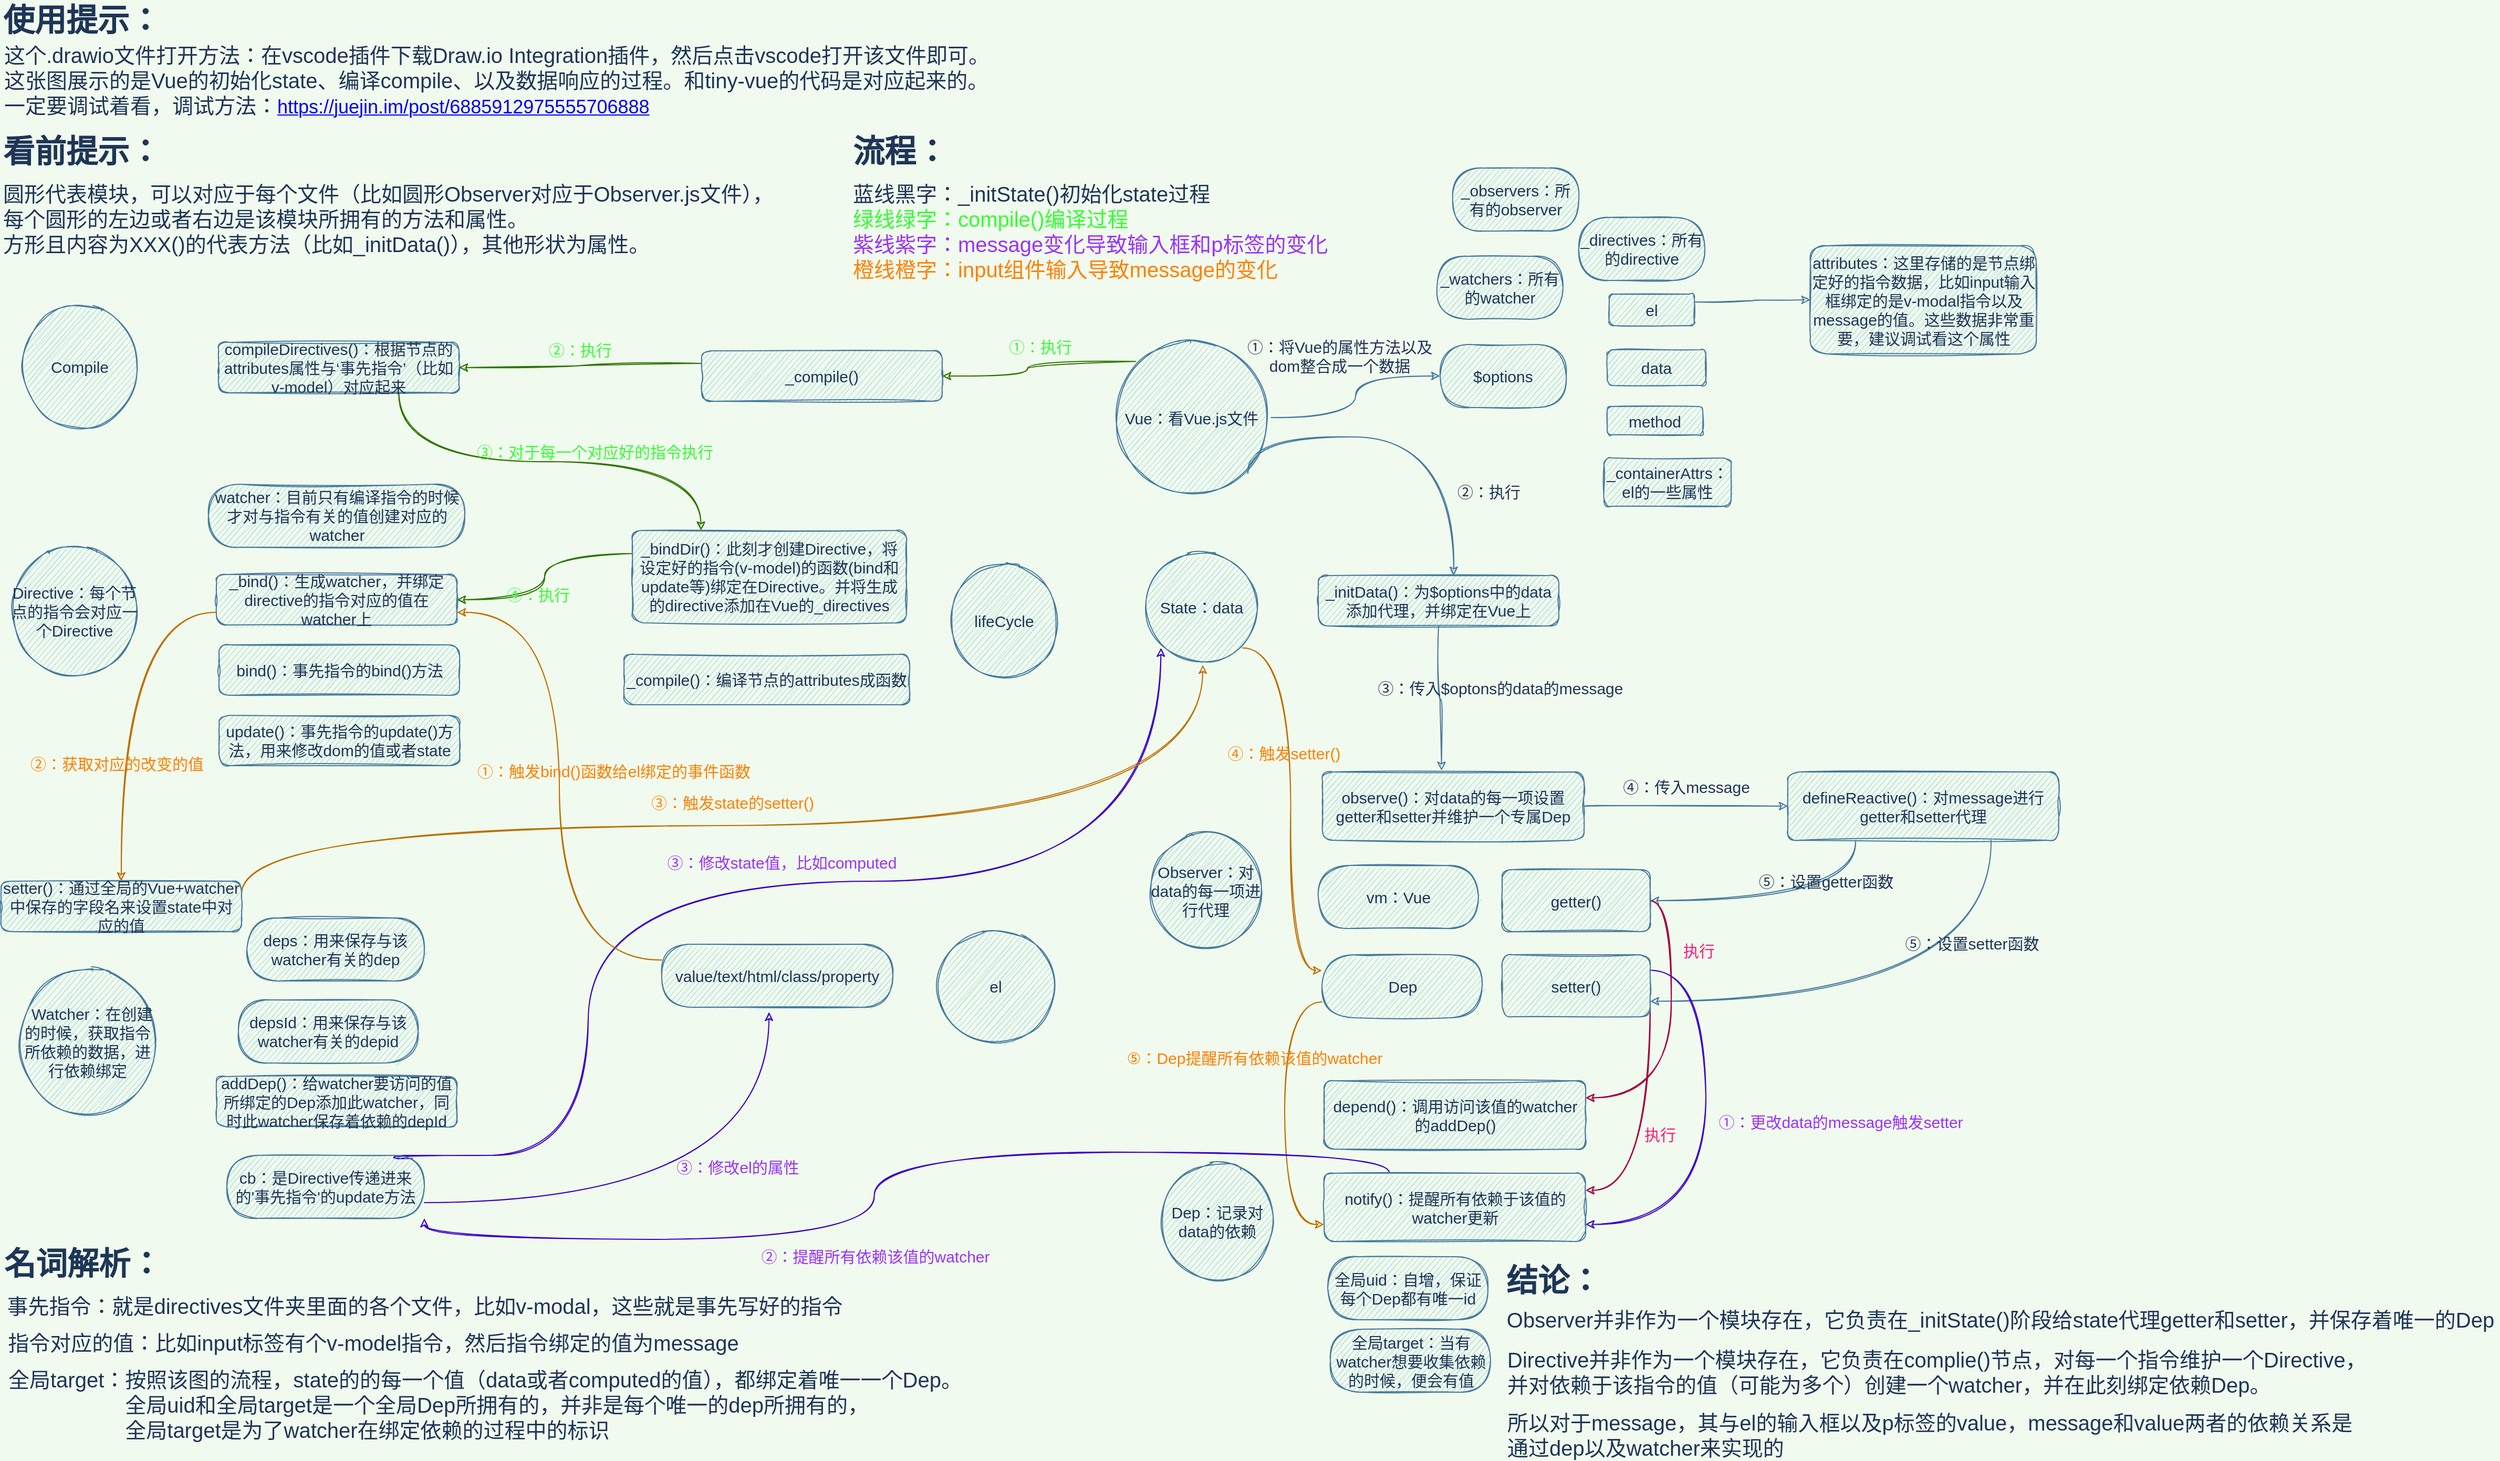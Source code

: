 <mxfile version="13.6.5">
    <diagram id="7i7d4FgGSrM9iM437uWD" name="第 1 页">
        <mxGraphModel dx="3207" dy="1425" grid="0" gridSize="10" guides="1" tooltips="1" connect="1" arrows="1" fold="1" page="0" pageScale="1" pageWidth="1654" pageHeight="2336" background="#F1FAEE" math="0" shadow="0">
            <root>
                <mxCell id="0"/>
                <mxCell id="1" parent="0"/>
                <mxCell id="60" style="edgeStyle=orthogonalEdgeStyle;orthogonalLoop=1;jettySize=auto;html=1;exitX=0.5;exitY=1;exitDx=0;exitDy=0;strokeColor=#457B9D;fillColor=#A8DADC;fontSize=15;fontColor=#1D3557;entryX=0.455;entryY=-0.021;entryDx=0;entryDy=0;entryPerimeter=0;labelBackgroundColor=#F1FAEE;curved=1;sketch=1;" parent="1" source="40" target="51" edge="1">
                    <mxGeometry relative="1" as="geometry"/>
                </mxCell>
                <mxCell id="40" value="_initData()：为$options中的data添加代理，并绑定在Vue上" style="shape=step;perimeter=stepPerimeter;whiteSpace=wrap;html=1;fixedSize=1;strokeColor=#457B9D;fillColor=#A8DADC;fontSize=15;fontColor=#1D3557;size=-3.8;sketch=1;rounded=1;" parent="1" vertex="1">
                    <mxGeometry x="284" y="181" width="229" height="48" as="geometry"/>
                </mxCell>
                <mxCell id="142" style="edgeStyle=orthogonalEdgeStyle;orthogonalLoop=1;jettySize=auto;html=1;exitX=1;exitY=1;exitDx=0;exitDy=0;entryX=0;entryY=0.25;entryDx=0;entryDy=0;strokeColor=#BD7000;fillColor=#f0a30a;fontColor=#1D3557;labelBackgroundColor=#F1FAEE;curved=1;sketch=1;" parent="1" source="42" target="68" edge="1">
                    <mxGeometry relative="1" as="geometry"/>
                </mxCell>
                <mxCell id="42" value="State：data" style="ellipse;whiteSpace=wrap;html=1;aspect=fixed;strokeColor=#457B9D;fillColor=#A8DADC;fontSize=15;fontColor=#1D3557;sketch=1;rounded=1;" parent="1" vertex="1">
                    <mxGeometry x="118" y="156" width="110" height="110" as="geometry"/>
                </mxCell>
                <mxCell id="54" style="edgeStyle=orthogonalEdgeStyle;orthogonalLoop=1;jettySize=auto;html=1;exitX=1;exitY=0.5;exitDx=0;exitDy=0;strokeColor=#457B9D;fillColor=#A8DADC;fontSize=15;fontColor=#1D3557;labelBackgroundColor=#F1FAEE;curved=1;sketch=1;" parent="1" source="43" target="45" edge="1">
                    <mxGeometry relative="1" as="geometry"/>
                </mxCell>
                <mxCell id="58" style="edgeStyle=orthogonalEdgeStyle;orthogonalLoop=1;jettySize=auto;html=1;exitX=1;exitY=1;exitDx=0;exitDy=0;strokeColor=#457B9D;fillColor=#A8DADC;fontSize=15;fontColor=#1D3557;labelBackgroundColor=#F1FAEE;curved=1;sketch=1;" parent="1" source="43" target="40" edge="1">
                    <mxGeometry relative="1" as="geometry">
                        <Array as="points">
                            <mxPoint x="413" y="49"/>
                        </Array>
                    </mxGeometry>
                </mxCell>
                <mxCell id="92" style="edgeStyle=orthogonalEdgeStyle;orthogonalLoop=1;jettySize=auto;html=1;exitX=0;exitY=0;exitDx=0;exitDy=0;entryX=1;entryY=0.5;entryDx=0;entryDy=0;strokeColor=#2D7600;fillColor=#60a917;fontColor=#1D3557;labelBackgroundColor=#F1FAEE;curved=1;sketch=1;" parent="1" source="43" target="88" edge="1">
                    <mxGeometry relative="1" as="geometry"/>
                </mxCell>
                <mxCell id="43" value="Vue：看Vue.js文件" style="ellipse;whiteSpace=wrap;html=1;aspect=fixed;strokeColor=#457B9D;fillColor=#A8DADC;fontSize=15;fontColor=#1D3557;sketch=1;rounded=1;" parent="1" vertex="1">
                    <mxGeometry x="88" y="-45" width="151" height="151" as="geometry"/>
                </mxCell>
                <mxCell id="45" value="&lt;span&gt;$options&lt;/span&gt;" style="whiteSpace=wrap;html=1;strokeColor=#457B9D;fillColor=#A8DADC;fontSize=15;fontColor=#1D3557;arcSize=50;sketch=1;rounded=1;" parent="1" vertex="1">
                    <mxGeometry x="400" y="-39" width="120" height="60" as="geometry"/>
                </mxCell>
                <mxCell id="79" style="edgeStyle=orthogonalEdgeStyle;orthogonalLoop=1;jettySize=auto;html=1;exitX=1;exitY=0.25;exitDx=0;exitDy=0;entryX=0;entryY=0.5;entryDx=0;entryDy=0;strokeColor=#457B9D;fillColor=#A8DADC;fontColor=#1D3557;labelBackgroundColor=#F1FAEE;curved=1;sketch=1;" parent="1" source="46" target="73" edge="1">
                    <mxGeometry relative="1" as="geometry">
                        <mxPoint x="746" y="-83" as="targetPoint"/>
                    </mxGeometry>
                </mxCell>
                <mxCell id="46" value="el" style="whiteSpace=wrap;html=1;strokeColor=#457B9D;fillColor=#A8DADC;fontSize=15;fontColor=#1D3557;sketch=1;rounded=1;" parent="1" vertex="1">
                    <mxGeometry x="561" y="-87" width="81" height="30" as="geometry"/>
                </mxCell>
                <mxCell id="47" value="method" style="whiteSpace=wrap;html=1;strokeColor=#457B9D;fillColor=#A8DADC;fontSize=15;fontColor=#1D3557;sketch=1;rounded=1;" parent="1" vertex="1">
                    <mxGeometry x="559" y="20" width="91" height="27" as="geometry"/>
                </mxCell>
                <mxCell id="48" value="data" style="whiteSpace=wrap;html=1;strokeColor=#457B9D;fillColor=#A8DADC;fontSize=15;fontColor=#1D3557;sketch=1;rounded=1;" parent="1" vertex="1">
                    <mxGeometry x="559" y="-34" width="94" height="34" as="geometry"/>
                </mxCell>
                <mxCell id="49" value="_containerAttrs：el的一些属性" style="whiteSpace=wrap;html=1;strokeColor=#457B9D;fillColor=#A8DADC;fontSize=15;fontColor=#1D3557;sketch=1;rounded=1;" parent="1" vertex="1">
                    <mxGeometry x="556" y="69" width="121" height="46" as="geometry"/>
                </mxCell>
                <mxCell id="50" value="Observer：对data的每一项进行代理" style="ellipse;whiteSpace=wrap;html=1;aspect=fixed;strokeColor=#457B9D;fillColor=#A8DADC;fontSize=15;fontColor=#1D3557;sketch=1;rounded=1;" parent="1" vertex="1">
                    <mxGeometry x="122" y="426" width="110" height="110" as="geometry"/>
                </mxCell>
                <mxCell id="65" style="edgeStyle=orthogonalEdgeStyle;orthogonalLoop=1;jettySize=auto;html=1;exitX=1;exitY=0.5;exitDx=0;exitDy=0;entryX=0;entryY=0.5;entryDx=0;entryDy=0;strokeColor=#457B9D;fillColor=#A8DADC;fontSize=15;fontColor=#1D3557;labelBackgroundColor=#F1FAEE;curved=1;sketch=1;" parent="1" source="51" target="64" edge="1">
                    <mxGeometry relative="1" as="geometry"/>
                </mxCell>
                <mxCell id="51" value="observe()：对data的每一项设置getter和setter并维护一个专属Dep" style="shape=step;perimeter=stepPerimeter;whiteSpace=wrap;html=1;fixedSize=1;strokeColor=#457B9D;fillColor=#A8DADC;fontSize=15;fontColor=#1D3557;size=-3.8;sketch=1;rounded=1;" parent="1" vertex="1">
                    <mxGeometry x="288" y="368" width="249" height="65" as="geometry"/>
                </mxCell>
                <mxCell id="52" value="Dep：记录对data的依赖" style="ellipse;whiteSpace=wrap;html=1;aspect=fixed;strokeColor=#457B9D;fillColor=#A8DADC;fontSize=15;fontColor=#1D3557;sketch=1;rounded=1;" parent="1" vertex="1">
                    <mxGeometry x="133" y="741" width="110" height="110" as="geometry"/>
                </mxCell>
                <mxCell id="53" value="&lt;span&gt;全局uid：自增，保证每个Dep都有唯一id&lt;br&gt;&lt;/span&gt;" style="whiteSpace=wrap;html=1;strokeColor=#457B9D;fillColor=#A8DADC;fontSize=15;fontColor=#1D3557;arcSize=50;sketch=1;rounded=1;" parent="1" vertex="1">
                    <mxGeometry x="293" y="829.5" width="152.5" height="60" as="geometry"/>
                </mxCell>
                <mxCell id="56" value="①：将Vue的属性方法以及&lt;br&gt;dom整合成一个数据" style="text;html=1;align=center;verticalAlign=middle;resizable=0;points=[];autosize=1;fontSize=15;fontColor=#1D3557;arcSize=50;sketch=1;rounded=1;" parent="1" vertex="1">
                    <mxGeometry x="211" y="-48" width="186" height="39" as="geometry"/>
                </mxCell>
                <mxCell id="59" value="②：执行" style="text;html=1;align=center;verticalAlign=middle;resizable=0;points=[];autosize=1;fontSize=15;fontColor=#1D3557;arcSize=50;sketch=1;rounded=1;" parent="1" vertex="1">
                    <mxGeometry x="411" y="90" width="70" height="22" as="geometry"/>
                </mxCell>
                <mxCell id="61" value="③：传入$optons的data的message" style="text;html=1;align=center;verticalAlign=middle;resizable=0;points=[];autosize=1;fontSize=15;fontColor=#1D3557;sketch=1;rounded=1;" parent="1" vertex="1">
                    <mxGeometry x="335" y="277" width="244" height="22" as="geometry"/>
                </mxCell>
                <mxCell id="62" value="&lt;span&gt;全局target：当有watcher想要收集依赖的时候，便会有值&lt;br&gt;&lt;/span&gt;" style="whiteSpace=wrap;html=1;strokeColor=#457B9D;fillColor=#A8DADC;fontSize=15;fontColor=#1D3557;arcSize=50;sketch=1;rounded=1;" parent="1" vertex="1">
                    <mxGeometry x="295.5" y="898.5" width="152.5" height="60" as="geometry"/>
                </mxCell>
                <mxCell id="183" style="edgeStyle=orthogonalEdgeStyle;orthogonalLoop=1;jettySize=auto;html=1;exitX=0.25;exitY=1;exitDx=0;exitDy=0;entryX=1;entryY=0.5;entryDx=0;entryDy=0;strokeColor=#457B9D;fillColor=#A8DADC;fontColor=#1D3557;labelBackgroundColor=#F1FAEE;curved=1;sketch=1;" parent="1" source="64" target="160" edge="1">
                    <mxGeometry relative="1" as="geometry"/>
                </mxCell>
                <mxCell id="184" style="edgeStyle=orthogonalEdgeStyle;orthogonalLoop=1;jettySize=auto;html=1;exitX=0.75;exitY=1;exitDx=0;exitDy=0;entryX=1;entryY=0.75;entryDx=0;entryDy=0;strokeColor=#457B9D;fillColor=#A8DADC;fontColor=#1D3557;labelBackgroundColor=#F1FAEE;curved=1;sketch=1;" parent="1" source="64" target="161" edge="1">
                    <mxGeometry relative="1" as="geometry"/>
                </mxCell>
                <mxCell id="64" value="defineReactive()：对message进行getter和setter代理" style="shape=step;perimeter=stepPerimeter;whiteSpace=wrap;html=1;fixedSize=1;strokeColor=#457B9D;fillColor=#A8DADC;fontSize=15;fontColor=#1D3557;size=-3.8;sketch=1;rounded=1;" parent="1" vertex="1">
                    <mxGeometry x="731" y="368" width="258" height="65" as="geometry"/>
                </mxCell>
                <mxCell id="66" value="④：传入message" style="text;html=1;align=center;verticalAlign=middle;resizable=0;points=[];autosize=1;fontSize=15;fontColor=#1D3557;sketch=1;rounded=1;" parent="1" vertex="1">
                    <mxGeometry x="568.5" y="371" width="131" height="22" as="geometry"/>
                </mxCell>
                <mxCell id="67" value="&lt;span&gt;vm：Vue&lt;br&gt;&lt;/span&gt;" style="whiteSpace=wrap;html=1;strokeColor=#457B9D;fillColor=#A8DADC;fontSize=15;fontColor=#1D3557;arcSize=50;sketch=1;rounded=1;" parent="1" vertex="1">
                    <mxGeometry x="284" y="457" width="152.5" height="60" as="geometry"/>
                </mxCell>
                <mxCell id="154" style="edgeStyle=orthogonalEdgeStyle;orthogonalLoop=1;jettySize=auto;html=1;exitX=0;exitY=0.75;exitDx=0;exitDy=0;entryX=0;entryY=0.75;entryDx=0;entryDy=0;strokeColor=#BD7000;fillColor=#f0a30a;fontColor=#1D3557;labelBackgroundColor=#F1FAEE;curved=1;sketch=1;" parent="1" source="68" target="70" edge="1">
                    <mxGeometry relative="1" as="geometry">
                        <Array as="points">
                            <mxPoint x="252" y="587"/>
                            <mxPoint x="252" y="799"/>
                        </Array>
                    </mxGeometry>
                </mxCell>
                <mxCell id="68" value="&lt;span&gt;Dep&lt;br&gt;&lt;/span&gt;" style="whiteSpace=wrap;html=1;strokeColor=#457B9D;fillColor=#A8DADC;fontSize=15;fontColor=#1D3557;arcSize=50;sketch=1;rounded=1;" parent="1" vertex="1">
                    <mxGeometry x="287.5" y="542" width="152.5" height="60" as="geometry"/>
                </mxCell>
                <mxCell id="69" value="depend()：调用访问该值的watcher的addDep()" style="shape=step;perimeter=stepPerimeter;whiteSpace=wrap;html=1;fixedSize=1;strokeColor=#457B9D;fillColor=#A8DADC;fontSize=15;fontColor=#1D3557;size=-3.8;sketch=1;rounded=1;" parent="1" vertex="1">
                    <mxGeometry x="289.5" y="662" width="249" height="65" as="geometry"/>
                </mxCell>
                <mxCell id="171" style="edgeStyle=orthogonalEdgeStyle;orthogonalLoop=1;jettySize=auto;html=1;exitX=0.25;exitY=0;exitDx=0;exitDy=0;entryX=1;entryY=1;entryDx=0;entryDy=0;strokeColor=#3700CC;fillColor=#6a00ff;fontColor=#1D3557;labelBackgroundColor=#F1FAEE;curved=1;sketch=1;" parent="1" source="70" target="117" edge="1">
                    <mxGeometry relative="1" as="geometry"/>
                </mxCell>
                <mxCell id="70" value="notify()：提醒所有依赖于该值的watcher更新" style="shape=step;perimeter=stepPerimeter;whiteSpace=wrap;html=1;fixedSize=1;strokeColor=#457B9D;fillColor=#A8DADC;fontSize=15;fontColor=#1D3557;size=-3.8;sketch=1;rounded=1;" parent="1" vertex="1">
                    <mxGeometry x="289.5" y="750" width="249" height="65" as="geometry"/>
                </mxCell>
                <mxCell id="71" value="Compile" style="ellipse;whiteSpace=wrap;html=1;aspect=fixed;strokeColor=#457B9D;fillColor=#A8DADC;fontSize=15;fontColor=#1D3557;sketch=1;rounded=1;" parent="1" vertex="1">
                    <mxGeometry x="-952" y="-75" width="114" height="114" as="geometry"/>
                </mxCell>
                <mxCell id="107" style="edgeStyle=orthogonalEdgeStyle;orthogonalLoop=1;jettySize=auto;html=1;exitX=0.75;exitY=1;exitDx=0;exitDy=0;entryX=0.25;entryY=0;entryDx=0;entryDy=0;strokeColor=#2D7600;fillColor=#60a917;fontColor=#1D3557;labelBackgroundColor=#F1FAEE;curved=1;sketch=1;" parent="1" source="72" target="100" edge="1">
                    <mxGeometry relative="1" as="geometry"/>
                </mxCell>
                <mxCell id="72" value="compileDirectives()：根据节点的attributes属性与‘事先指令’（比如v-model）对应起来" style="shape=step;perimeter=stepPerimeter;whiteSpace=wrap;html=1;fixedSize=1;strokeColor=#457B9D;fillColor=#A8DADC;fontSize=15;fontColor=#1D3557;size=-3.8;sketch=1;rounded=1;" parent="1" vertex="1">
                    <mxGeometry x="-763" y="-41" width="229" height="48" as="geometry"/>
                </mxCell>
                <mxCell id="73" value="attributes：这里存储的是节点绑定好的指令数据，比如input输入框绑定的是v-modal指令以及message的值。这些数据非常重要，建议调试看这个属性" style="whiteSpace=wrap;html=1;strokeColor=#457B9D;fillColor=#A8DADC;fontSize=15;fontColor=#1D3557;sketch=1;rounded=1;" parent="1" vertex="1">
                    <mxGeometry x="752.5" y="-133" width="215" height="103" as="geometry"/>
                </mxCell>
                <mxCell id="81" value="Directive：每个节点的指令会对应一个Directive" style="ellipse;whiteSpace=wrap;html=1;aspect=fixed;strokeColor=#457B9D;fillColor=#A8DADC;fontSize=15;fontColor=#1D3557;sketch=1;rounded=1;" parent="1" vertex="1">
                    <mxGeometry x="-962" y="153" width="124" height="124" as="geometry"/>
                </mxCell>
                <mxCell id="134" style="edgeStyle=orthogonalEdgeStyle;orthogonalLoop=1;jettySize=auto;html=1;exitX=0;exitY=0.75;exitDx=0;exitDy=0;strokeColor=#BD7000;fillColor=#f0a30a;fontColor=#1D3557;labelBackgroundColor=#F1FAEE;curved=1;sketch=1;" parent="1" source="82" target="133" edge="1">
                    <mxGeometry relative="1" as="geometry"/>
                </mxCell>
                <mxCell id="82" value="_bind()：生成watcher，并绑定directive的指令对应的值在watcher上" style="shape=step;perimeter=stepPerimeter;whiteSpace=wrap;html=1;fixedSize=1;strokeColor=#457B9D;fillColor=#A8DADC;fontSize=15;fontColor=#1D3557;size=-3.8;sketch=1;rounded=1;" parent="1" vertex="1">
                    <mxGeometry x="-765" y="180" width="229" height="48" as="geometry"/>
                </mxCell>
                <mxCell id="83" value="bind()：事先指令的bind()方法" style="shape=step;perimeter=stepPerimeter;whiteSpace=wrap;html=1;fixedSize=1;strokeColor=#457B9D;fillColor=#A8DADC;fontSize=15;fontColor=#1D3557;size=-3.8;sketch=1;rounded=1;" parent="1" vertex="1">
                    <mxGeometry x="-762.5" y="247" width="229" height="48" as="geometry"/>
                </mxCell>
                <mxCell id="84" value="&lt;span&gt;watcher：目前只有编译指令的时候才对与指令有关的值创建对应的watcher&lt;/span&gt;" style="whiteSpace=wrap;html=1;strokeColor=#457B9D;fillColor=#A8DADC;fontSize=15;fontColor=#1D3557;arcSize=50;sketch=1;rounded=1;" parent="1" vertex="1">
                    <mxGeometry x="-772.5" y="94" width="244" height="60" as="geometry"/>
                </mxCell>
                <mxCell id="85" value="&amp;nbsp; Watcher：在创建 的时候，获取指令所依赖的数据，进行依赖绑定" style="ellipse;whiteSpace=wrap;html=1;aspect=fixed;strokeColor=#457B9D;fillColor=#A8DADC;fontSize=15;fontColor=#1D3557;sketch=1;rounded=1;" parent="1" vertex="1">
                    <mxGeometry x="-955" y="557" width="135" height="135" as="geometry"/>
                </mxCell>
                <mxCell id="86" value="&lt;span&gt;depsId：&lt;/span&gt;用来保存与该watcher有关的depid" style="whiteSpace=wrap;html=1;strokeColor=#457B9D;fillColor=#A8DADC;fontSize=15;fontColor=#1D3557;arcSize=50;sketch=1;rounded=1;" parent="1" vertex="1">
                    <mxGeometry x="-744" y="585" width="171" height="60" as="geometry"/>
                </mxCell>
                <mxCell id="87" value="&lt;span&gt;deps：用来保存与该watcher有关的dep&lt;br&gt;&lt;/span&gt;" style="whiteSpace=wrap;html=1;strokeColor=#457B9D;fillColor=#A8DADC;fontSize=15;fontColor=#1D3557;arcSize=50;sketch=1;rounded=1;" parent="1" vertex="1">
                    <mxGeometry x="-736" y="507" width="169" height="60" as="geometry"/>
                </mxCell>
                <mxCell id="97" style="edgeStyle=orthogonalEdgeStyle;orthogonalLoop=1;jettySize=auto;html=1;exitX=0;exitY=0.25;exitDx=0;exitDy=0;entryX=1;entryY=0.5;entryDx=0;entryDy=0;strokeColor=#2D7600;fillColor=#60a917;fontColor=#1D3557;labelBackgroundColor=#F1FAEE;curved=1;sketch=1;" parent="1" source="88" target="72" edge="1">
                    <mxGeometry relative="1" as="geometry"/>
                </mxCell>
                <mxCell id="88" value="_compile()" style="shape=step;perimeter=stepPerimeter;whiteSpace=wrap;html=1;fixedSize=1;strokeColor=#457B9D;fillColor=#A8DADC;fontSize=15;fontColor=#1D3557;size=-3.8;sketch=1;rounded=1;" parent="1" vertex="1">
                    <mxGeometry x="-303" y="-33" width="229" height="48" as="geometry"/>
                </mxCell>
                <mxCell id="95" value="&lt;font color=&quot;#33ff33&quot;&gt;①：执行&lt;/font&gt;" style="text;html=1;align=center;verticalAlign=middle;resizable=0;points=[];autosize=1;fontSize=15;fontColor=#1D3557;sketch=1;rounded=1;" parent="1" vertex="1">
                    <mxGeometry x="-16" y="-48" width="70" height="22" as="geometry"/>
                </mxCell>
                <mxCell id="98" value="&lt;font color=&quot;#33ff33&quot;&gt;②：执行&lt;/font&gt;" style="text;html=1;align=center;verticalAlign=middle;resizable=0;points=[];autosize=1;fontSize=15;fontColor=#1D3557;sketch=1;rounded=1;" parent="1" vertex="1">
                    <mxGeometry x="-454" y="-45" width="70" height="22" as="geometry"/>
                </mxCell>
                <mxCell id="99" value="lifeCycle" style="ellipse;whiteSpace=wrap;html=1;aspect=fixed;strokeColor=#457B9D;fillColor=#A8DADC;fontSize=15;fontColor=#1D3557;sketch=1;rounded=1;" parent="1" vertex="1">
                    <mxGeometry x="-68" y="171" width="106" height="106" as="geometry"/>
                </mxCell>
                <mxCell id="111" style="edgeStyle=orthogonalEdgeStyle;orthogonalLoop=1;jettySize=auto;html=1;exitX=0;exitY=0.25;exitDx=0;exitDy=0;entryX=1;entryY=0.5;entryDx=0;entryDy=0;strokeColor=#2D7600;fillColor=#60a917;fontColor=#1D3557;labelBackgroundColor=#F1FAEE;curved=1;sketch=1;" parent="1" source="100" target="82" edge="1">
                    <mxGeometry relative="1" as="geometry"/>
                </mxCell>
                <mxCell id="100" value="_bindDir()：此刻才创建Directive，将设定好的指令(v-model)的函数(bind和update等)绑定在Directive。并将生成的directive添加在Vue的_directives" style="shape=step;perimeter=stepPerimeter;whiteSpace=wrap;html=1;fixedSize=1;strokeColor=#457B9D;fillColor=#A8DADC;fontSize=15;fontColor=#1D3557;size=-3.8;sketch=1;rounded=1;" parent="1" vertex="1">
                    <mxGeometry x="-369" y="138" width="261" height="88" as="geometry"/>
                </mxCell>
                <mxCell id="101" value="_compile()：编译节点的attributes成函数" style="shape=step;perimeter=stepPerimeter;whiteSpace=wrap;html=1;fixedSize=1;strokeColor=#457B9D;fillColor=#A8DADC;fontSize=15;fontColor=#1D3557;size=-3.8;sketch=1;rounded=1;" parent="1" vertex="1">
                    <mxGeometry x="-377" y="256" width="272" height="48" as="geometry"/>
                </mxCell>
                <mxCell id="102" value="addDep()：给watcher要访问的值所绑定的Dep添加此watcher，同时此watcher保存着依赖的depId" style="shape=step;perimeter=stepPerimeter;whiteSpace=wrap;html=1;fixedSize=1;strokeColor=#457B9D;fillColor=#A8DADC;fontSize=15;fontColor=#1D3557;size=-3.8;sketch=1;rounded=1;" parent="1" vertex="1">
                    <mxGeometry x="-765" y="658" width="229" height="48" as="geometry"/>
                </mxCell>
                <mxCell id="109" value="&lt;font color=&quot;#33ff33&quot;&gt;③：对于每一个对应好的指令执行&lt;/font&gt;" style="text;html=1;align=center;verticalAlign=middle;resizable=0;points=[];autosize=1;fontSize=15;fontColor=#1D3557;arcSize=50;sketch=1;rounded=1;" parent="1" vertex="1">
                    <mxGeometry x="-523" y="52" width="235" height="22" as="geometry"/>
                </mxCell>
                <mxCell id="112" value="&lt;font color=&quot;#33ff33&quot;&gt;④：执行&lt;/font&gt;" style="text;html=1;align=center;verticalAlign=middle;resizable=0;points=[];autosize=1;fontSize=15;fontColor=#1D3557;sketch=1;rounded=1;arcSize=50;" parent="1" vertex="1">
                    <mxGeometry x="-494" y="188" width="70" height="22" as="geometry"/>
                </mxCell>
                <mxCell id="113" value="&lt;span style=&quot;font-size: 20px&quot;&gt;蓝线黑字：_initState()初始化state过程&lt;br&gt;&lt;font color=&quot;#33ff33&quot;&gt;绿线绿字：compile()编译过程&lt;/font&gt;&lt;br&gt;&lt;font color=&quot;#9933ff&quot; style=&quot;font-size: 20px&quot;&gt;紫线紫字：message变化导致输入框和p标签的变化&lt;br&gt;&lt;/font&gt;&lt;font color=&quot;#ff8000&quot;&gt;橙线橙字：input组件输入导致message的变化&lt;/font&gt;&lt;br&gt;&lt;/span&gt;" style="text;html=1;align=left;verticalAlign=middle;resizable=0;points=[];autosize=1;fontColor=#1D3557;sketch=1;rounded=1;" parent="1" vertex="1">
                    <mxGeometry x="-161" y="-181" width="462" height="68" as="geometry"/>
                </mxCell>
                <mxCell id="116" value="&lt;font color=&quot;#9933ff&quot;&gt;①：更改data的message触发setter&lt;/font&gt;" style="text;html=1;align=center;verticalAlign=middle;resizable=0;points=[];autosize=1;fontSize=15;fontColor=#1D3557;sketch=1;rounded=1;" parent="1" vertex="1">
                    <mxGeometry x="659" y="690" width="243" height="22" as="geometry"/>
                </mxCell>
                <mxCell id="122" style="edgeStyle=orthogonalEdgeStyle;orthogonalLoop=1;jettySize=auto;html=1;exitX=1;exitY=0.75;exitDx=0;exitDy=0;entryX=0.464;entryY=1.076;entryDx=0;entryDy=0;entryPerimeter=0;strokeColor=#3700CC;fillColor=#6a00ff;fontColor=#1D3557;labelBackgroundColor=#F1FAEE;curved=1;sketch=1;" parent="1" source="117" target="121" edge="1">
                    <mxGeometry relative="1" as="geometry"/>
                </mxCell>
                <mxCell id="152" style="edgeStyle=orthogonalEdgeStyle;orthogonalLoop=1;jettySize=auto;html=1;exitX=0.939;exitY=0.05;exitDx=0;exitDy=0;entryX=0;entryY=1;entryDx=0;entryDy=0;strokeColor=#3700CC;fillColor=#6a00ff;fontColor=#1D3557;exitPerimeter=0;labelBackgroundColor=#F1FAEE;curved=1;sketch=1;" parent="1" source="117" target="42" edge="1">
                    <mxGeometry relative="1" as="geometry">
                        <Array as="points">
                            <mxPoint x="-596" y="733"/>
                            <mxPoint x="-411" y="733"/>
                            <mxPoint x="-411" y="472"/>
                            <mxPoint x="135" y="472"/>
                        </Array>
                    </mxGeometry>
                </mxCell>
                <mxCell id="117" value="&lt;span&gt;cb：是Directive传递进来的'事先指令'的update方法&lt;br&gt;&lt;/span&gt;" style="whiteSpace=wrap;html=1;strokeColor=#457B9D;fillColor=#A8DADC;fontSize=15;fontColor=#1D3557;arcSize=50;sketch=1;rounded=1;" parent="1" vertex="1">
                    <mxGeometry x="-755" y="733" width="188" height="60" as="geometry"/>
                </mxCell>
                <mxCell id="119" value="&lt;font color=&quot;#9933ff&quot;&gt;②：提醒所有依赖该值的watcher&lt;/font&gt;" style="text;html=1;align=center;verticalAlign=middle;resizable=0;points=[];autosize=1;fontSize=15;fontColor=#1D3557;sketch=1;rounded=1;" parent="1" vertex="1">
                    <mxGeometry x="-252" y="818" width="228" height="22" as="geometry"/>
                </mxCell>
                <mxCell id="120" value="el" style="ellipse;whiteSpace=wrap;html=1;aspect=fixed;strokeColor=#457B9D;fillColor=#A8DADC;fontSize=15;fontColor=#1D3557;sketch=1;rounded=1;" parent="1" vertex="1">
                    <mxGeometry x="-78" y="517" width="110" height="110" as="geometry"/>
                </mxCell>
                <mxCell id="130" style="edgeStyle=orthogonalEdgeStyle;orthogonalLoop=1;jettySize=auto;html=1;exitX=0;exitY=0.25;exitDx=0;exitDy=0;entryX=1;entryY=0.75;entryDx=0;entryDy=0;strokeColor=#BD7000;fontColor=#1D3557;fillColor=#f0a30a;labelBackgroundColor=#F1FAEE;curved=1;sketch=1;" parent="1" source="121" target="82" edge="1">
                    <mxGeometry relative="1" as="geometry"/>
                </mxCell>
                <mxCell id="121" value="&lt;span&gt;value/text/html/class/property&lt;br&gt;&lt;/span&gt;" style="whiteSpace=wrap;html=1;strokeColor=#457B9D;fillColor=#A8DADC;fontSize=15;fontColor=#1D3557;arcSize=50;sketch=1;rounded=1;" parent="1" vertex="1">
                    <mxGeometry x="-341" y="532" width="220" height="60" as="geometry"/>
                </mxCell>
                <mxCell id="123" value="&lt;font color=&quot;#9933ff&quot;&gt;③：修改el的属性&lt;/font&gt;" style="text;html=1;align=center;verticalAlign=middle;resizable=0;points=[];autosize=1;fontSize=15;fontColor=#1D3557;sketch=1;rounded=1;" parent="1" vertex="1">
                    <mxGeometry x="-333" y="733" width="127" height="22" as="geometry"/>
                </mxCell>
                <mxCell id="125" value="&lt;font color=&quot;#9933ff&quot;&gt;③：修改state值，比如computed&lt;/font&gt;" style="text;html=1;align=center;verticalAlign=middle;resizable=0;points=[];autosize=1;fontSize=15;fontColor=#1D3557;sketch=1;rounded=1;" parent="1" vertex="1">
                    <mxGeometry x="-341" y="443" width="228" height="22" as="geometry"/>
                </mxCell>
                <mxCell id="126" value="&lt;span&gt;_observers：所有的observer&lt;br&gt;&lt;/span&gt;" style="whiteSpace=wrap;html=1;strokeColor=#457B9D;fillColor=#A8DADC;fontSize=15;fontColor=#1D3557;arcSize=50;sketch=1;rounded=1;" parent="1" vertex="1">
                    <mxGeometry x="412" y="-207" width="120" height="60" as="geometry"/>
                </mxCell>
                <mxCell id="127" value="&lt;span&gt;_watchers：所有的watcher&lt;/span&gt;" style="whiteSpace=wrap;html=1;strokeColor=#457B9D;fillColor=#A8DADC;fontSize=15;fontColor=#1D3557;arcSize=50;sketch=1;rounded=1;" parent="1" vertex="1">
                    <mxGeometry x="397" y="-123" width="120" height="60" as="geometry"/>
                </mxCell>
                <mxCell id="128" value="_directives：所有的directive" style="whiteSpace=wrap;html=1;strokeColor=#457B9D;fillColor=#A8DADC;fontSize=15;fontColor=#1D3557;arcSize=50;sketch=1;rounded=1;" parent="1" vertex="1">
                    <mxGeometry x="532" y="-160" width="120" height="60" as="geometry"/>
                </mxCell>
                <mxCell id="131" value="&lt;font color=&quot;#ff8000&quot;&gt;①：触发bind()函数给el绑定的事件函数&lt;/font&gt;" style="text;html=1;align=center;verticalAlign=middle;resizable=0;points=[];autosize=1;fontSize=15;fontColor=#1D3557;sketch=1;rounded=1;" parent="1" vertex="1">
                    <mxGeometry x="-522" y="356" width="270" height="22" as="geometry"/>
                </mxCell>
                <mxCell id="136" style="edgeStyle=orthogonalEdgeStyle;orthogonalLoop=1;jettySize=auto;html=1;exitX=1;exitY=0.25;exitDx=0;exitDy=0;strokeColor=#BD7000;fillColor=#f0a30a;fontColor=#1D3557;labelBackgroundColor=#F1FAEE;curved=1;sketch=1;" parent="1" source="133" target="42" edge="1">
                    <mxGeometry relative="1" as="geometry">
                        <Array as="points">
                            <mxPoint x="-741" y="419"/>
                            <mxPoint x="174" y="419"/>
                        </Array>
                    </mxGeometry>
                </mxCell>
                <mxCell id="133" value="setter()：通过全局的Vue+watcher中保存的字段名来设置state中对应的值" style="shape=step;perimeter=stepPerimeter;whiteSpace=wrap;html=1;fixedSize=1;strokeColor=#457B9D;fillColor=#A8DADC;fontSize=15;fontColor=#1D3557;size=-3.8;sketch=1;rounded=1;" parent="1" vertex="1">
                    <mxGeometry x="-970" y="472" width="229" height="48" as="geometry"/>
                </mxCell>
                <mxCell id="135" value="&lt;font color=&quot;#ff8000&quot;&gt;②：获取对应的改变的值&lt;/font&gt;" style="text;html=1;align=center;verticalAlign=middle;resizable=0;points=[];autosize=1;fontSize=15;fontColor=#1D3557;sketch=1;rounded=1;" parent="1" vertex="1">
                    <mxGeometry x="-947.5" y="349" width="175" height="22" as="geometry"/>
                </mxCell>
                <mxCell id="137" value="&lt;font color=&quot;#ff8000&quot;&gt;③：触发state的setter()&lt;/font&gt;" style="text;html=1;align=center;verticalAlign=middle;resizable=0;points=[];autosize=1;fontSize=15;fontColor=#1D3557;sketch=1;rounded=1;" parent="1" vertex="1">
                    <mxGeometry x="-357" y="386" width="165" height="22" as="geometry"/>
                </mxCell>
                <mxCell id="143" value="&lt;font color=&quot;#ff8000&quot;&gt;④：触发setter()&lt;/font&gt;" style="text;html=1;align=center;verticalAlign=middle;resizable=0;points=[];autosize=1;fontSize=15;fontColor=#1D3557;sketch=1;rounded=1;" parent="1" vertex="1">
                    <mxGeometry x="192" y="339" width="117" height="22" as="geometry"/>
                </mxCell>
                <mxCell id="145" value="&lt;font color=&quot;#ff8000&quot;&gt;⑤：Dep提醒所有依赖该值的watcher&lt;/font&gt;" style="text;html=1;align=center;verticalAlign=middle;resizable=0;points=[];autosize=1;fontSize=15;fontColor=#1D3557;sketch=1;rounded=1;" parent="1" vertex="1">
                    <mxGeometry x="95" y="629" width="255" height="22" as="geometry"/>
                </mxCell>
                <mxCell id="162" style="edgeStyle=orthogonalEdgeStyle;orthogonalLoop=1;jettySize=auto;html=1;exitX=1;exitY=0.5;exitDx=0;exitDy=0;entryX=1;entryY=0.25;entryDx=0;entryDy=0;strokeColor=#A50040;fillColor=#d80073;fontColor=#1D3557;labelBackgroundColor=#F1FAEE;curved=1;sketch=1;" parent="1" source="160" target="69" edge="1">
                    <mxGeometry relative="1" as="geometry"/>
                </mxCell>
                <mxCell id="160" value="getter()" style="shape=step;perimeter=stepPerimeter;whiteSpace=wrap;html=1;fixedSize=1;strokeColor=#457B9D;fillColor=#A8DADC;fontSize=15;fontColor=#1D3557;size=-3.8;sketch=1;rounded=1;" parent="1" vertex="1">
                    <mxGeometry x="459" y="461" width="141" height="59" as="geometry"/>
                </mxCell>
                <mxCell id="166" style="edgeStyle=orthogonalEdgeStyle;orthogonalLoop=1;jettySize=auto;html=1;exitX=1;exitY=0.75;exitDx=0;exitDy=0;entryX=1;entryY=0.25;entryDx=0;entryDy=0;strokeColor=#A50040;fillColor=#d80073;fontColor=#1D3557;labelBackgroundColor=#F1FAEE;curved=1;sketch=1;" parent="1" source="161" target="70" edge="1">
                    <mxGeometry relative="1" as="geometry">
                        <Array as="points">
                            <mxPoint x="600" y="766"/>
                        </Array>
                    </mxGeometry>
                </mxCell>
                <mxCell id="189" style="edgeStyle=orthogonalEdgeStyle;curved=1;rounded=1;sketch=1;orthogonalLoop=1;jettySize=auto;html=1;exitX=1;exitY=0.25;exitDx=0;exitDy=0;entryX=1;entryY=0.75;entryDx=0;entryDy=0;strokeColor=#3700CC;fillColor=#6a00ff;fontColor=#1D3557;" edge="1" parent="1" source="161" target="70">
                    <mxGeometry relative="1" as="geometry">
                        <Array as="points">
                            <mxPoint x="653" y="557"/>
                            <mxPoint x="653" y="799"/>
                        </Array>
                    </mxGeometry>
                </mxCell>
                <mxCell id="161" value="setter()" style="shape=step;perimeter=stepPerimeter;whiteSpace=wrap;html=1;fixedSize=1;strokeColor=#457B9D;fillColor=#A8DADC;fontSize=15;fontColor=#1D3557;size=-3.8;sketch=1;rounded=1;" parent="1" vertex="1">
                    <mxGeometry x="459" y="542" width="141" height="59" as="geometry"/>
                </mxCell>
                <mxCell id="167" value="&lt;font color=&quot;#ff1975&quot;&gt;执行&lt;/font&gt;" style="text;html=1;align=center;verticalAlign=middle;resizable=0;points=[];autosize=1;fontSize=15;fontColor=#1D3557;sketch=1;rounded=1;" parent="1" vertex="1">
                    <mxGeometry x="626" y="527" width="40" height="22" as="geometry"/>
                </mxCell>
                <mxCell id="168" value="&lt;font color=&quot;#ff1975&quot;&gt;执行&lt;/font&gt;" style="text;html=1;align=center;verticalAlign=middle;resizable=0;points=[];autosize=1;fontSize=15;fontColor=#1D3557;sketch=1;rounded=1;" parent="1" vertex="1">
                    <mxGeometry x="589" y="702" width="40" height="22" as="geometry"/>
                </mxCell>
                <mxCell id="172" value="&lt;span style=&quot;font-size: 20px&quot;&gt;Observer并非作为一个模块存在，它负责在_initState()阶段给state代理getter和setter，并保存着唯一的Dep&lt;br&gt;&lt;/span&gt;" style="text;html=1;align=center;verticalAlign=middle;resizable=0;points=[];autosize=1;fontColor=#1D3557;arcSize=50;sketch=1;rounded=1;" parent="1" vertex="1">
                    <mxGeometry x="458" y="879" width="950" height="20" as="geometry"/>
                </mxCell>
                <mxCell id="173" value="&lt;span style=&quot;font-size: 20px&quot;&gt;Directive并非作为一个模块存在，它负责在complie()节点，对每一个指令维护一个Directive，&lt;br&gt;并对依赖于该指令的值（可能为多个）创建一个watcher，并在此刻绑定依赖Dep。&lt;br&gt;&lt;/span&gt;" style="text;html=1;align=left;verticalAlign=middle;resizable=0;points=[];autosize=1;fontColor=#1D3557;arcSize=50;sketch=1;rounded=1;" parent="1" vertex="1">
                    <mxGeometry x="462" y="921" width="828" height="36" as="geometry"/>
                </mxCell>
                <mxCell id="175" value="&lt;span style=&quot;font-size: 20px&quot;&gt;圆形代表模块，可以对应于每个文件（比如圆形Observer对应于Observer.js文件），&lt;br&gt;每个圆形的左边或者右边是该模块所拥有的方法和属性。&lt;br&gt;方形且内容为XXX()的代表方法（比如_initData()），其他形状为属性。&lt;br&gt;&lt;/span&gt;" style="text;html=1;align=left;verticalAlign=middle;resizable=0;points=[];autosize=1;fontColor=#1D3557;sketch=1;rounded=1;" parent="1" vertex="1">
                    <mxGeometry x="-970" y="-185" width="753" height="52" as="geometry"/>
                </mxCell>
                <mxCell id="178" value="&lt;div&gt;&lt;font style=&quot;font-size: 30px&quot;&gt;&lt;b&gt;结论：&lt;/b&gt;&lt;/font&gt;&lt;/div&gt;" style="text;html=1;align=left;verticalAlign=middle;resizable=0;points=[];autosize=1;fontColor=#1D3557;arcSize=50;sketch=1;rounded=1;" parent="1" vertex="1">
                    <mxGeometry x="461" y="840" width="100" height="23" as="geometry"/>
                </mxCell>
                <mxCell id="179" value="&lt;span style=&quot;font-size: 30px&quot;&gt;&lt;b&gt;名词解析：&lt;/b&gt;&lt;/span&gt;" style="text;html=1;align=left;verticalAlign=middle;resizable=0;points=[];autosize=1;fontColor=#1D3557;arcSize=50;sketch=1;rounded=1;" parent="1" vertex="1">
                    <mxGeometry x="-969.5" y="824" width="160" height="23" as="geometry"/>
                </mxCell>
                <mxCell id="180" value="&lt;span style=&quot;font-size: 20px&quot;&gt;事先指令：就是directives文件夹里面的各个文件，比如v-modal，这些就是事先写好的指令&lt;br&gt;&lt;/span&gt;" style="text;html=1;align=center;verticalAlign=middle;resizable=0;points=[];autosize=1;fontColor=#1D3557;arcSize=50;sketch=1;rounded=1;" parent="1" vertex="1">
                    <mxGeometry x="-970" y="866" width="806" height="20" as="geometry"/>
                </mxCell>
                <mxCell id="181" value="&lt;span style=&quot;font-size: 30px&quot;&gt;&lt;b&gt;看前提示：&lt;/b&gt;&lt;/span&gt;" style="text;html=1;align=left;verticalAlign=middle;resizable=0;points=[];autosize=1;fontColor=#1D3557;arcSize=50;sketch=1;rounded=1;" parent="1" vertex="1">
                    <mxGeometry x="-970" y="-235" width="160" height="23" as="geometry"/>
                </mxCell>
                <mxCell id="185" value="⑤：设置getter函数" style="text;html=1;align=center;verticalAlign=middle;resizable=0;points=[];autosize=1;fontSize=15;fontColor=#1D3557;sketch=1;rounded=1;" parent="1" vertex="1">
                    <mxGeometry x="698" y="461" width="138" height="22" as="geometry"/>
                </mxCell>
                <mxCell id="186" value="⑤：设置setter函数" style="text;html=1;align=center;verticalAlign=middle;resizable=0;points=[];autosize=1;fontSize=15;fontColor=#1D3557;sketch=1;rounded=1;" parent="1" vertex="1">
                    <mxGeometry x="837" y="520" width="137" height="22" as="geometry"/>
                </mxCell>
                <mxCell id="187" value="update()：事先指令的update()方法，用来修改dom的值或者state" style="shape=step;perimeter=stepPerimeter;whiteSpace=wrap;html=1;fixedSize=1;strokeColor=#457B9D;fillColor=#A8DADC;fontSize=15;fontColor=#1D3557;size=-3.8;sketch=1;rounded=1;" parent="1" vertex="1">
                    <mxGeometry x="-762.5" y="314" width="229" height="48" as="geometry"/>
                </mxCell>
                <mxCell id="190" value="&lt;span style=&quot;font-size: 30px&quot;&gt;&lt;b&gt;流程：&lt;/b&gt;&lt;/span&gt;" style="text;html=1;align=left;verticalAlign=middle;resizable=0;points=[];autosize=1;fontColor=#1D3557;arcSize=50;sketch=1;rounded=1;" vertex="1" parent="1">
                    <mxGeometry x="-161" y="-235" width="100" height="23" as="geometry"/>
                </mxCell>
                <mxCell id="195" value="&lt;span style=&quot;font-size: 20px&quot;&gt;指令对应的值：比如input标签有个v-model指令，然后指令绑定的值为message&lt;br&gt;&lt;/span&gt;" style="text;html=1;align=center;verticalAlign=middle;resizable=0;points=[];autosize=1;fontColor=#1D3557;arcSize=50;sketch=1;rounded=1;" vertex="1" parent="1">
                    <mxGeometry x="-969.5" y="901" width="706" height="20" as="geometry"/>
                </mxCell>
                <mxCell id="197" value="&lt;div&gt;&lt;span style=&quot;font-size: 20px&quot;&gt;全局target：按照该图的流程，state的的每一个值（data或者computed的值），都绑定着唯一一个Dep。&lt;/span&gt;&lt;/div&gt;&lt;span style=&quot;font-size: 20px&quot;&gt;&amp;nbsp; &amp;nbsp; &amp;nbsp; &amp;nbsp; &amp;nbsp; &amp;nbsp; &amp;nbsp; &amp;nbsp; &amp;nbsp; &amp;nbsp; 全局uid和全局target是一个全局Dep所拥有的，并非是每个唯一的dep所拥有的，&lt;br&gt;&amp;nbsp; &amp;nbsp; &amp;nbsp; &amp;nbsp; &amp;nbsp; &amp;nbsp; &amp;nbsp; &amp;nbsp; &amp;nbsp; &amp;nbsp; 全局target是为了watcher在绑定依赖的过程中的标识&lt;br&gt;&lt;/span&gt;" style="text;html=1;align=left;verticalAlign=middle;resizable=0;points=[];autosize=1;fontColor=#1D3557;arcSize=50;sketch=1;rounded=1;" vertex="1" parent="1">
                    <mxGeometry x="-965.5" y="944" width="928" height="52" as="geometry"/>
                </mxCell>
                <mxCell id="199" value="&lt;span style=&quot;font-size: 20px&quot;&gt;所以对于message，其与el的输入框以及p标签的value，message和value两者的依赖关系是&lt;br&gt;通过dep以及watcher来实现的&lt;br&gt;&lt;/span&gt;" style="text;html=1;align=left;verticalAlign=middle;resizable=0;points=[];autosize=1;fontColor=#1D3557;arcSize=50;sketch=1;rounded=1;" vertex="1" parent="1">
                    <mxGeometry x="462" y="981" width="815" height="36" as="geometry"/>
                </mxCell>
                <mxCell id="200" value="&lt;span style=&quot;font-size: 30px&quot;&gt;&lt;b&gt;使用提示：&lt;/b&gt;&lt;/span&gt;" style="text;html=1;align=left;verticalAlign=middle;resizable=0;points=[];autosize=1;fontColor=#1D3557;arcSize=50;sketch=1;rounded=1;" vertex="1" parent="1">
                    <mxGeometry x="-970" y="-360" width="160" height="23" as="geometry"/>
                </mxCell>
                <mxCell id="201" value="&lt;span style=&quot;font-size: 20px&quot;&gt;这个.drawio文件打开方法：在vscode插件下载Draw.io Integration插件，然后点击vscode打开该文件即可。&lt;br&gt;这张图展示的是Vue的初始化state、编译compile、以及数据响应的过程。和tiny-vue的代码是对应起来的。&lt;br&gt;一定要调试着看，调试方法：&lt;/span&gt;&lt;a href=&quot;https://juejin.im/post/6885912975555706888&quot;&gt;&lt;font style=&quot;font-size: 18px&quot;&gt;https://juejin.im/post/6885912975555706888&lt;/font&gt;&lt;/a&gt;&lt;span style=&quot;font-size: 20px&quot;&gt;&lt;br&gt;&lt;/span&gt;" style="text;html=1;align=left;verticalAlign=middle;resizable=0;points=[];autosize=1;fontColor=#1D3557;sketch=1;rounded=1;" vertex="1" parent="1">
                    <mxGeometry x="-969.5" y="-316" width="948" height="52" as="geometry"/>
                </mxCell>
            </root>
        </mxGraphModel>
    </diagram>
</mxfile>